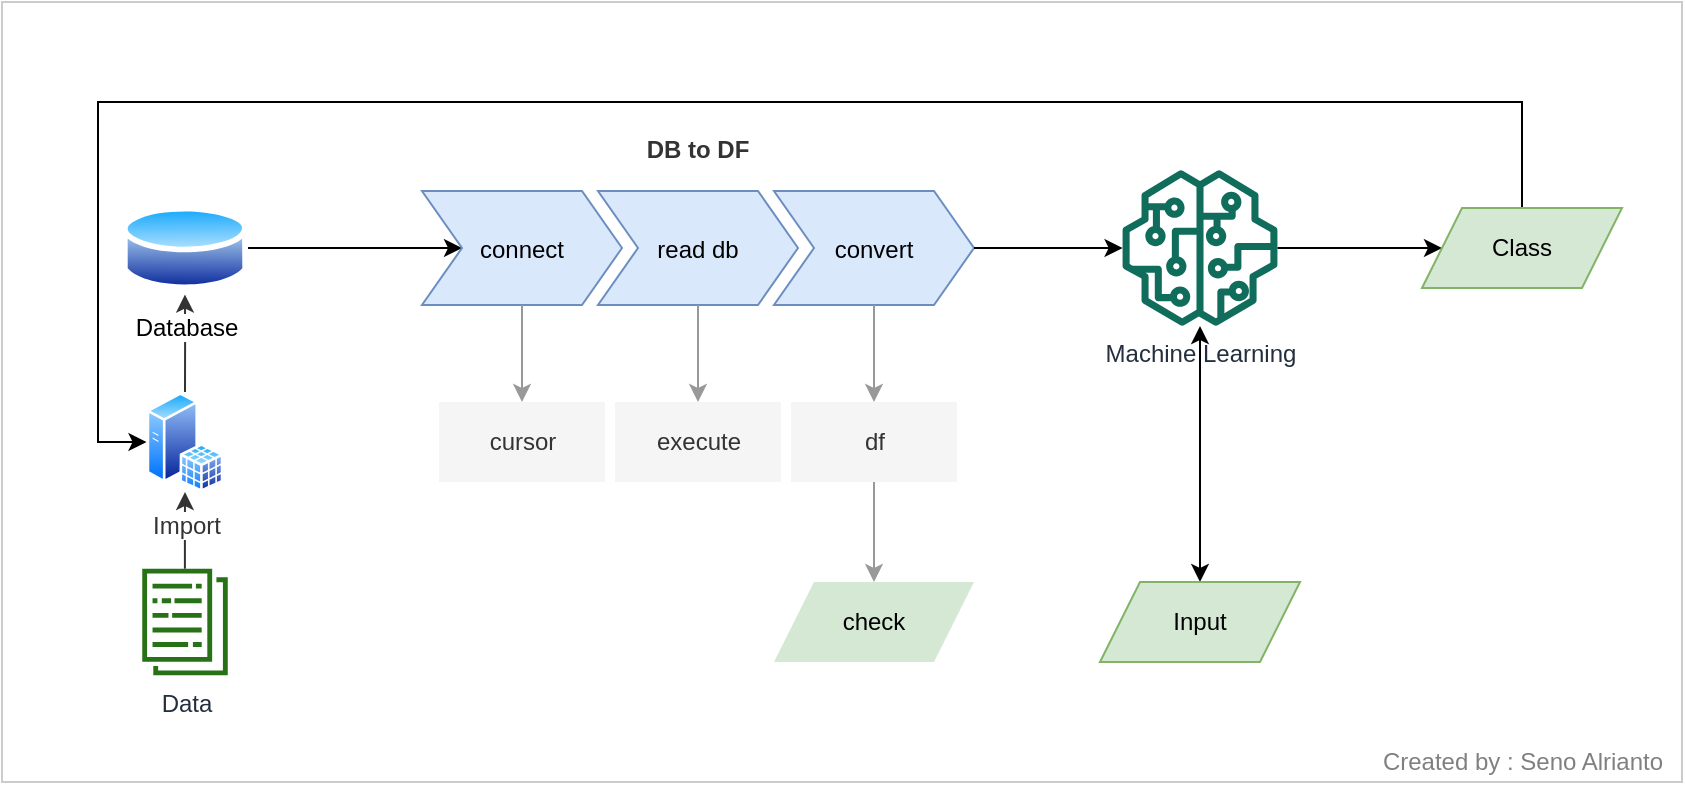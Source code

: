 <mxfile version="13.9.9" type="device"><diagram id="_2P0BtoEkztK7qM6thPx" name="Page-1"><mxGraphModel dx="910" dy="445" grid="0" gridSize="10" guides="1" tooltips="1" connect="1" arrows="1" fold="1" page="1" pageScale="1" pageWidth="827" pageHeight="1169" math="0" shadow="0"><root><mxCell id="0"/><mxCell id="1" parent="0"/><mxCell id="4SwTc9jY_ZDtbqcmz8KQ-26" value="" style="rounded=0;whiteSpace=wrap;html=1;strokeColor=#CCCCCC;" parent="1" vertex="1"><mxGeometry x="70" y="60" width="840" height="390" as="geometry"/></mxCell><mxCell id="4SwTc9jY_ZDtbqcmz8KQ-28" style="edgeStyle=orthogonalEdgeStyle;rounded=0;orthogonalLoop=1;jettySize=auto;html=1;startArrow=none;startFill=0;fontColor=#333333;strokeColor=#333333;" parent="1" source="4SwTc9jY_ZDtbqcmz8KQ-1" target="4SwTc9jY_ZDtbqcmz8KQ-27" edge="1"><mxGeometry relative="1" as="geometry"/></mxCell><mxCell id="4SwTc9jY_ZDtbqcmz8KQ-1" value="Data" style="outlineConnect=0;fontColor=#232F3E;gradientColor=none;fillColor=#277116;strokeColor=none;dashed=0;verticalLabelPosition=bottom;verticalAlign=top;align=center;html=1;fontSize=12;fontStyle=0;aspect=fixed;pointerEvents=1;shape=mxgraph.aws4.data_set;" parent="1" vertex="1"><mxGeometry x="140" y="343.38" width="43" height="53.24" as="geometry"/></mxCell><mxCell id="4SwTc9jY_ZDtbqcmz8KQ-14" style="edgeStyle=orthogonalEdgeStyle;rounded=0;orthogonalLoop=1;jettySize=auto;html=1;" parent="1" source="4SwTc9jY_ZDtbqcmz8KQ-2" target="4SwTc9jY_ZDtbqcmz8KQ-4" edge="1"><mxGeometry relative="1" as="geometry"/></mxCell><mxCell id="4SwTc9jY_ZDtbqcmz8KQ-3" value="DB to DF" style="swimlane;childLayout=stackLayout;horizontal=1;fillColor=none;horizontalStack=1;resizeParent=1;resizeParentMax=0;resizeLast=0;collapsible=0;strokeColor=none;stackBorder=10;stackSpacing=-12;resizable=1;align=center;points=[];fontColor=#333333;" parent="1" vertex="1"><mxGeometry x="270" y="121.5" width="296" height="100" as="geometry"/></mxCell><mxCell id="4SwTc9jY_ZDtbqcmz8KQ-4" value="connect" style="shape=step;perimeter=stepPerimeter;fixedSize=1;points=[];fillColor=#dae8fc;strokeColor=#6c8ebf;" parent="4SwTc9jY_ZDtbqcmz8KQ-3" vertex="1"><mxGeometry x="10" y="33" width="100" height="57" as="geometry"/></mxCell><mxCell id="4SwTc9jY_ZDtbqcmz8KQ-5" value="read db" style="shape=step;perimeter=stepPerimeter;fixedSize=1;points=[];fillColor=#dae8fc;strokeColor=#6c8ebf;" parent="4SwTc9jY_ZDtbqcmz8KQ-3" vertex="1"><mxGeometry x="98" y="33" width="100" height="57" as="geometry"/></mxCell><mxCell id="4SwTc9jY_ZDtbqcmz8KQ-6" value="convert" style="shape=step;perimeter=stepPerimeter;fixedSize=1;points=[];fillColor=#dae8fc;strokeColor=#6c8ebf;" parent="4SwTc9jY_ZDtbqcmz8KQ-3" vertex="1"><mxGeometry x="186" y="33" width="100" height="57" as="geometry"/></mxCell><mxCell id="4SwTc9jY_ZDtbqcmz8KQ-9" value="check" style="shape=parallelogram;perimeter=parallelogramPerimeter;whiteSpace=wrap;html=1;dashed=0;fillColor=#d5e8d4;strokeColor=none;" parent="1" vertex="1"><mxGeometry x="456" y="350" width="100" height="40" as="geometry"/></mxCell><mxCell id="4SwTc9jY_ZDtbqcmz8KQ-10" value="cursor" style="html=1;dashed=0;whitespace=wrap;fillColor=#f5f5f5;fontColor=#333333;strokeColor=none;" parent="1" vertex="1"><mxGeometry x="288.5" y="260" width="83" height="40" as="geometry"/></mxCell><mxCell id="4SwTc9jY_ZDtbqcmz8KQ-11" value="execute" style="html=1;dashed=0;whitespace=wrap;fillColor=#f5f5f5;fontColor=#333333;strokeColor=none;" parent="1" vertex="1"><mxGeometry x="376.5" y="260" width="83" height="40" as="geometry"/></mxCell><mxCell id="4SwTc9jY_ZDtbqcmz8KQ-18" style="edgeStyle=orthogonalEdgeStyle;rounded=0;orthogonalLoop=1;jettySize=auto;html=1;strokeColor=#999999;" parent="1" source="4SwTc9jY_ZDtbqcmz8KQ-12" target="4SwTc9jY_ZDtbqcmz8KQ-9" edge="1"><mxGeometry relative="1" as="geometry"/></mxCell><mxCell id="4SwTc9jY_ZDtbqcmz8KQ-12" value="df" style="html=1;dashed=0;whitespace=wrap;fillColor=#f5f5f5;fontColor=#333333;strokeColor=none;" parent="1" vertex="1"><mxGeometry x="464.5" y="260" width="83" height="40" as="geometry"/></mxCell><mxCell id="4SwTc9jY_ZDtbqcmz8KQ-15" style="edgeStyle=orthogonalEdgeStyle;rounded=0;orthogonalLoop=1;jettySize=auto;html=1;strokeColor=#999999;" parent="1" source="4SwTc9jY_ZDtbqcmz8KQ-4" target="4SwTc9jY_ZDtbqcmz8KQ-10" edge="1"><mxGeometry relative="1" as="geometry"/></mxCell><mxCell id="4SwTc9jY_ZDtbqcmz8KQ-16" style="edgeStyle=orthogonalEdgeStyle;rounded=0;orthogonalLoop=1;jettySize=auto;html=1;strokeColor=#999999;" parent="1" source="4SwTc9jY_ZDtbqcmz8KQ-5" target="4SwTc9jY_ZDtbqcmz8KQ-11" edge="1"><mxGeometry relative="1" as="geometry"/></mxCell><mxCell id="4SwTc9jY_ZDtbqcmz8KQ-17" style="edgeStyle=orthogonalEdgeStyle;rounded=0;orthogonalLoop=1;jettySize=auto;html=1;strokeColor=#999999;" parent="1" source="4SwTc9jY_ZDtbqcmz8KQ-6" target="4SwTc9jY_ZDtbqcmz8KQ-12" edge="1"><mxGeometry relative="1" as="geometry"/></mxCell><mxCell id="4SwTc9jY_ZDtbqcmz8KQ-23" style="edgeStyle=orthogonalEdgeStyle;rounded=0;orthogonalLoop=1;jettySize=auto;html=1;" parent="1" source="4SwTc9jY_ZDtbqcmz8KQ-19" target="4SwTc9jY_ZDtbqcmz8KQ-22" edge="1"><mxGeometry relative="1" as="geometry"/></mxCell><mxCell id="4SwTc9jY_ZDtbqcmz8KQ-25" style="edgeStyle=orthogonalEdgeStyle;rounded=0;orthogonalLoop=1;jettySize=auto;html=1;startArrow=classic;startFill=1;" parent="1" source="4SwTc9jY_ZDtbqcmz8KQ-19" target="4SwTc9jY_ZDtbqcmz8KQ-20" edge="1"><mxGeometry relative="1" as="geometry"/></mxCell><mxCell id="4SwTc9jY_ZDtbqcmz8KQ-19" value="Machine Learning" style="outlineConnect=0;fontColor=#232F3E;gradientColor=none;fillColor=#116D5B;strokeColor=none;dashed=0;verticalLabelPosition=bottom;verticalAlign=top;align=center;html=1;fontSize=12;fontStyle=0;aspect=fixed;pointerEvents=1;shape=mxgraph.aws4.sagemaker_model;" parent="1" vertex="1"><mxGeometry x="630" y="144" width="78" height="78" as="geometry"/></mxCell><mxCell id="4SwTc9jY_ZDtbqcmz8KQ-20" value="Input" style="shape=parallelogram;perimeter=parallelogramPerimeter;whiteSpace=wrap;html=1;dashed=0;fillColor=#d5e8d4;strokeColor=#82b366;" parent="1" vertex="1"><mxGeometry x="619" y="350" width="100" height="40" as="geometry"/></mxCell><mxCell id="4SwTc9jY_ZDtbqcmz8KQ-21" style="edgeStyle=orthogonalEdgeStyle;rounded=0;orthogonalLoop=1;jettySize=auto;html=1;" parent="1" source="4SwTc9jY_ZDtbqcmz8KQ-6" target="4SwTc9jY_ZDtbqcmz8KQ-19" edge="1"><mxGeometry relative="1" as="geometry"/></mxCell><mxCell id="4SwTc9jY_ZDtbqcmz8KQ-24" style="edgeStyle=orthogonalEdgeStyle;rounded=0;orthogonalLoop=1;jettySize=auto;html=1;" parent="1" source="4SwTc9jY_ZDtbqcmz8KQ-22" target="4SwTc9jY_ZDtbqcmz8KQ-27" edge="1"><mxGeometry relative="1" as="geometry"><Array as="points"><mxPoint x="830" y="110"/><mxPoint x="118" y="110"/><mxPoint x="118" y="280"/></Array></mxGeometry></mxCell><mxCell id="4SwTc9jY_ZDtbqcmz8KQ-22" value="Class" style="shape=parallelogram;perimeter=parallelogramPerimeter;whiteSpace=wrap;html=1;dashed=0;fillColor=#d5e8d4;strokeColor=#82b366;" parent="1" vertex="1"><mxGeometry x="780" y="163" width="100" height="40" as="geometry"/></mxCell><mxCell id="4SwTc9jY_ZDtbqcmz8KQ-29" style="edgeStyle=orthogonalEdgeStyle;rounded=0;orthogonalLoop=1;jettySize=auto;html=1;startArrow=none;startFill=0;strokeColor=#333333;fontColor=#333333;" parent="1" source="4SwTc9jY_ZDtbqcmz8KQ-27" target="4SwTc9jY_ZDtbqcmz8KQ-2" edge="1"><mxGeometry relative="1" as="geometry"/></mxCell><mxCell id="4SwTc9jY_ZDtbqcmz8KQ-27" value="Import" style="aspect=fixed;perimeter=ellipsePerimeter;html=1;align=center;shadow=0;dashed=0;spacingTop=3;image;image=img/lib/active_directory/sql_server.svg;strokeColor=#CCCCCC;fillColor=none;fontColor=#333333;" parent="1" vertex="1"><mxGeometry x="142.25" y="255" width="38.5" height="50" as="geometry"/></mxCell><mxCell id="4SwTc9jY_ZDtbqcmz8KQ-2" value="Database" style="aspect=fixed;perimeter=ellipsePerimeter;html=1;align=center;shadow=0;dashed=0;spacingTop=3;image;image=img/lib/active_directory/database.svg;" parent="1" vertex="1"><mxGeometry x="130" y="159.69" width="63" height="46.62" as="geometry"/></mxCell><mxCell id="4SwTc9jY_ZDtbqcmz8KQ-30" value="Created by : Seno Alrianto" style="text;html=1;align=center;verticalAlign=middle;resizable=0;points=[];autosize=1;fontColor=#808080;" parent="1" vertex="1"><mxGeometry x="750" y="430" width="160" height="20" as="geometry"/></mxCell></root></mxGraphModel></diagram></mxfile>